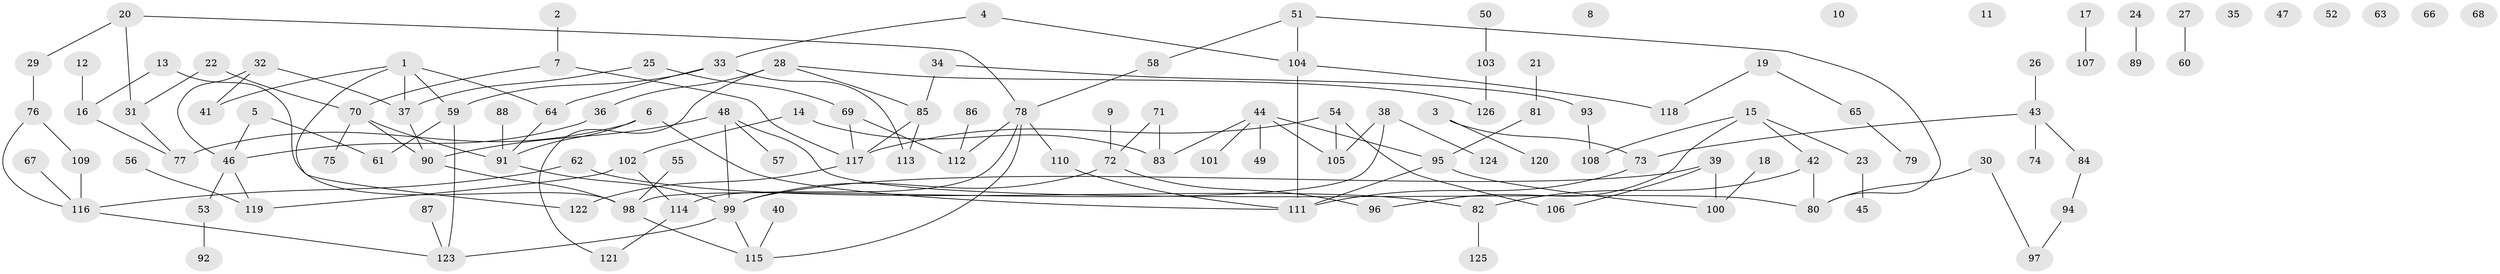 // coarse degree distribution, {7: 0.058823529411764705, 1: 0.18823529411764706, 2: 0.29411764705882354, 3: 0.18823529411764706, 0: 0.12941176470588237, 4: 0.058823529411764705, 6: 0.03529411764705882, 5: 0.03529411764705882, 8: 0.011764705882352941}
// Generated by graph-tools (version 1.1) at 2025/23/03/03/25 07:23:29]
// undirected, 126 vertices, 146 edges
graph export_dot {
graph [start="1"]
  node [color=gray90,style=filled];
  1;
  2;
  3;
  4;
  5;
  6;
  7;
  8;
  9;
  10;
  11;
  12;
  13;
  14;
  15;
  16;
  17;
  18;
  19;
  20;
  21;
  22;
  23;
  24;
  25;
  26;
  27;
  28;
  29;
  30;
  31;
  32;
  33;
  34;
  35;
  36;
  37;
  38;
  39;
  40;
  41;
  42;
  43;
  44;
  45;
  46;
  47;
  48;
  49;
  50;
  51;
  52;
  53;
  54;
  55;
  56;
  57;
  58;
  59;
  60;
  61;
  62;
  63;
  64;
  65;
  66;
  67;
  68;
  69;
  70;
  71;
  72;
  73;
  74;
  75;
  76;
  77;
  78;
  79;
  80;
  81;
  82;
  83;
  84;
  85;
  86;
  87;
  88;
  89;
  90;
  91;
  92;
  93;
  94;
  95;
  96;
  97;
  98;
  99;
  100;
  101;
  102;
  103;
  104;
  105;
  106;
  107;
  108;
  109;
  110;
  111;
  112;
  113;
  114;
  115;
  116;
  117;
  118;
  119;
  120;
  121;
  122;
  123;
  124;
  125;
  126;
  1 -- 37;
  1 -- 41;
  1 -- 59;
  1 -- 64;
  1 -- 122;
  2 -- 7;
  3 -- 73;
  3 -- 120;
  4 -- 33;
  4 -- 104;
  5 -- 46;
  5 -- 61;
  6 -- 77;
  6 -- 91;
  6 -- 111;
  7 -- 70;
  7 -- 117;
  9 -- 72;
  12 -- 16;
  13 -- 16;
  13 -- 98;
  14 -- 83;
  14 -- 102;
  15 -- 23;
  15 -- 42;
  15 -- 96;
  15 -- 108;
  16 -- 77;
  17 -- 107;
  18 -- 100;
  19 -- 65;
  19 -- 118;
  20 -- 29;
  20 -- 31;
  20 -- 78;
  21 -- 81;
  22 -- 31;
  22 -- 70;
  23 -- 45;
  24 -- 89;
  25 -- 37;
  25 -- 69;
  26 -- 43;
  27 -- 60;
  28 -- 36;
  28 -- 85;
  28 -- 121;
  28 -- 126;
  29 -- 76;
  30 -- 80;
  30 -- 97;
  31 -- 77;
  32 -- 37;
  32 -- 41;
  32 -- 46;
  33 -- 59;
  33 -- 64;
  33 -- 113;
  34 -- 85;
  34 -- 93;
  36 -- 46;
  37 -- 90;
  38 -- 98;
  38 -- 105;
  38 -- 124;
  39 -- 99;
  39 -- 100;
  39 -- 106;
  40 -- 115;
  42 -- 80;
  42 -- 82;
  43 -- 73;
  43 -- 74;
  43 -- 84;
  44 -- 49;
  44 -- 83;
  44 -- 95;
  44 -- 101;
  44 -- 105;
  46 -- 53;
  46 -- 119;
  48 -- 57;
  48 -- 80;
  48 -- 90;
  48 -- 99;
  50 -- 103;
  51 -- 58;
  51 -- 80;
  51 -- 104;
  53 -- 92;
  54 -- 105;
  54 -- 106;
  54 -- 117;
  55 -- 98;
  56 -- 119;
  58 -- 78;
  59 -- 61;
  59 -- 123;
  62 -- 82;
  62 -- 116;
  64 -- 91;
  65 -- 79;
  67 -- 116;
  69 -- 112;
  69 -- 117;
  70 -- 75;
  70 -- 90;
  70 -- 91;
  71 -- 72;
  71 -- 83;
  72 -- 96;
  72 -- 99;
  73 -- 111;
  76 -- 109;
  76 -- 116;
  78 -- 110;
  78 -- 112;
  78 -- 114;
  78 -- 115;
  81 -- 95;
  82 -- 125;
  84 -- 94;
  85 -- 113;
  85 -- 117;
  86 -- 112;
  87 -- 123;
  88 -- 91;
  90 -- 98;
  91 -- 99;
  93 -- 108;
  94 -- 97;
  95 -- 100;
  95 -- 111;
  98 -- 115;
  99 -- 115;
  99 -- 123;
  102 -- 114;
  102 -- 119;
  103 -- 126;
  104 -- 111;
  104 -- 118;
  109 -- 116;
  110 -- 111;
  114 -- 121;
  116 -- 123;
  117 -- 122;
}

